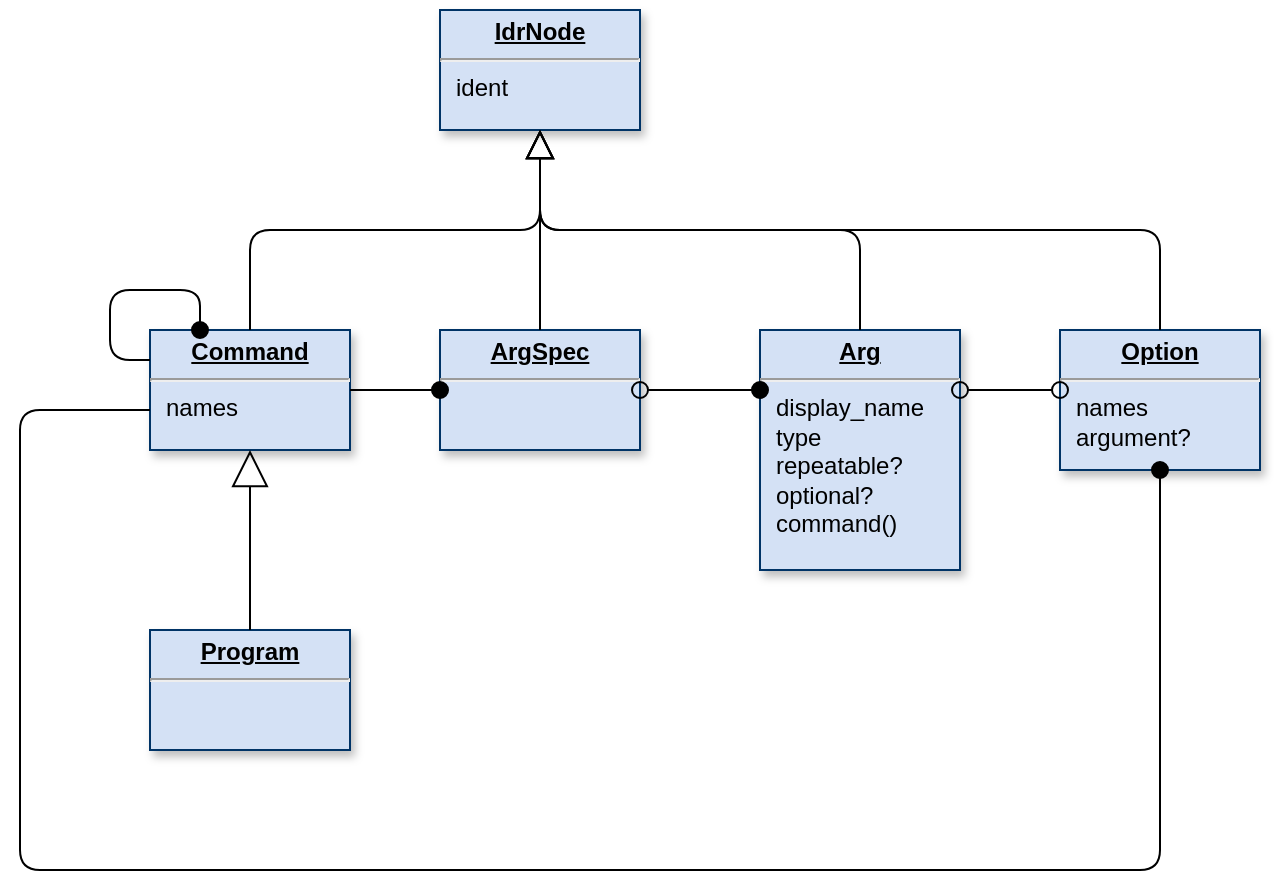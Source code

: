 <mxfile version="14.5.1" type="device" pages="3"><diagram id="Xu8JFhC-aQVKycKoveQn" name="Idr"><mxGraphModel dx="1422" dy="980" grid="1" gridSize="10" guides="1" tooltips="1" connect="1" arrows="1" fold="1" page="1" pageScale="1" pageWidth="1169" pageHeight="827" math="0" shadow="0"><root><mxCell id="0"/><mxCell id="1" parent="0"/><mxCell id="URzmfKaE9ZMfS_9zxeT1-1" value="&lt;p style=&quot;margin: 0px ; margin-top: 4px ; text-align: center ; text-decoration: underline&quot;&gt;&lt;b&gt;IdrNode&lt;/b&gt;&lt;/p&gt;&lt;hr&gt;&lt;p style=&quot;margin: 0px ; margin-left: 8px&quot;&gt;ident&lt;/p&gt;" style="verticalAlign=top;align=left;overflow=fill;fontSize=12;fontFamily=Helvetica;html=1;shadow=1;strokeColor=#003366;fillColor=#D4E1F5;" vertex="1" parent="1"><mxGeometry x="480" y="170" width="100" height="60" as="geometry"/></mxCell><mxCell id="URzmfKaE9ZMfS_9zxeT1-3" value="&lt;p style=&quot;margin: 0px ; margin-top: 4px ; text-align: center ; text-decoration: underline&quot;&gt;&lt;b&gt;Option&lt;/b&gt;&lt;/p&gt;&lt;hr&gt;&lt;p style=&quot;margin: 0px ; margin-left: 8px&quot;&gt;&lt;span&gt;names&lt;/span&gt;&lt;br&gt;&lt;/p&gt;&lt;p style=&quot;margin: 0px ; margin-left: 8px&quot;&gt;&lt;span&gt;argument?&lt;/span&gt;&lt;/p&gt;" style="verticalAlign=top;align=left;overflow=fill;fontSize=12;fontFamily=Helvetica;html=1;shadow=1;strokeColor=#003366;fillColor=#D4E1F5;" vertex="1" parent="1"><mxGeometry x="790" y="330" width="100" height="70" as="geometry"/></mxCell><mxCell id="URzmfKaE9ZMfS_9zxeT1-5" value="&lt;p style=&quot;margin: 0px ; margin-top: 4px ; text-align: center ; text-decoration: underline&quot;&gt;&lt;b&gt;Command&lt;/b&gt;&lt;/p&gt;&lt;hr&gt;&lt;p style=&quot;margin: 0px ; margin-left: 8px&quot;&gt;&lt;span&gt;names&lt;/span&gt;&lt;br&gt;&lt;/p&gt;" style="verticalAlign=top;align=left;overflow=fill;fontSize=12;fontFamily=Helvetica;html=1;shadow=1;strokeColor=#003366;fillColor=#D4E1F5;" vertex="1" parent="1"><mxGeometry x="335" y="330" width="100" height="60" as="geometry"/></mxCell><mxCell id="URzmfKaE9ZMfS_9zxeT1-6" value="&lt;p style=&quot;margin: 0px ; margin-top: 4px ; text-align: center ; text-decoration: underline&quot;&gt;&lt;b&gt;Program&lt;/b&gt;&lt;/p&gt;&lt;hr&gt;&lt;p style=&quot;margin: 0px ; margin-left: 8px&quot;&gt;&lt;br&gt;&lt;/p&gt;" style="verticalAlign=top;align=left;overflow=fill;fontSize=12;fontFamily=Helvetica;html=1;shadow=1;strokeColor=#003366;fillColor=#D4E1F5;" vertex="1" parent="1"><mxGeometry x="335" y="480" width="100" height="60" as="geometry"/></mxCell><mxCell id="URzmfKaE9ZMfS_9zxeT1-7" value="&lt;p style=&quot;margin: 0px ; margin-top: 4px ; text-align: center ; text-decoration: underline&quot;&gt;&lt;b&gt;Arg&lt;/b&gt;&lt;/p&gt;&lt;hr&gt;&lt;p style=&quot;margin: 0px 0px 0px 8px&quot;&gt;&lt;span&gt;display_name&lt;/span&gt;&lt;br&gt;&lt;/p&gt;&lt;p style=&quot;margin: 0px ; margin-left: 8px&quot;&gt;&lt;span&gt;type&lt;/span&gt;&lt;br&gt;&lt;/p&gt;&lt;p style=&quot;margin: 0px ; margin-left: 8px&quot;&gt;&lt;span&gt;repeatable?&lt;/span&gt;&lt;br&gt;&lt;/p&gt;&lt;p style=&quot;margin: 0px ; margin-left: 8px&quot;&gt;optional?&lt;/p&gt;&lt;p style=&quot;margin: 0px ; margin-left: 8px&quot;&gt;command()&lt;/p&gt;" style="verticalAlign=top;align=left;overflow=fill;fontSize=12;fontFamily=Helvetica;html=1;shadow=1;strokeColor=#003366;fillColor=#D4E1F5;" vertex="1" parent="1"><mxGeometry x="640" y="330" width="100" height="120" as="geometry"/></mxCell><mxCell id="URzmfKaE9ZMfS_9zxeT1-33" value="&lt;p style=&quot;margin: 0px ; margin-top: 4px ; text-align: center ; text-decoration: underline&quot;&gt;&lt;b&gt;ArgSpec&lt;/b&gt;&lt;/p&gt;&lt;hr&gt;&lt;p style=&quot;margin: 0px ; margin-left: 8px&quot;&gt;&lt;br&gt;&lt;/p&gt;" style="verticalAlign=top;align=left;overflow=fill;fontSize=12;fontFamily=Helvetica;html=1;shadow=1;strokeColor=#003366;fillColor=#D4E1F5;" vertex="1" parent="1"><mxGeometry x="480" y="330" width="100" height="60" as="geometry"/></mxCell><mxCell id="URzmfKaE9ZMfS_9zxeT1-35" value="" style="endArrow=oval;endSize=8;startArrow=oval;startSize=8;startFill=0;edgeStyle=orthogonalEdgeStyle;html=1;endFill=1;" edge="1" parent="1" source="URzmfKaE9ZMfS_9zxeT1-33" target="URzmfKaE9ZMfS_9zxeT1-7"><mxGeometry x="1479.5" y="865.0" as="geometry"><mxPoint x="609.5" y="655.0" as="sourcePoint"/><mxPoint x="615" y="470" as="targetPoint"/><Array as="points"><mxPoint x="600" y="360"/><mxPoint x="600" y="360"/></Array></mxGeometry></mxCell><mxCell id="URzmfKaE9ZMfS_9zxeT1-36" value="" style="resizable=0;align=left;verticalAlign=top;labelBackgroundColor=#ffffff;fontSize=10;strokeColor=#003366;shadow=1;fillColor=#D4E1F5;fontColor=#003366;html=1;" connectable="0" vertex="1" parent="URzmfKaE9ZMfS_9zxeT1-35"><mxGeometry x="-1" relative="1" as="geometry"><mxPoint x="10" as="offset"/></mxGeometry></mxCell><mxCell id="URzmfKaE9ZMfS_9zxeT1-37" value="" style="resizable=0;align=right;verticalAlign=top;labelBackgroundColor=#ffffff;fontSize=10;strokeColor=#003366;shadow=1;fillColor=#D4E1F5;fontColor=#003366;html=1;" connectable="0" vertex="1" parent="URzmfKaE9ZMfS_9zxeT1-35"><mxGeometry x="1" relative="1" as="geometry"><mxPoint x="20" y="-25.0" as="offset"/></mxGeometry></mxCell><mxCell id="3NfiTbkrmqQ-v9UtMhIJ-7" value="" style="endArrow=oval;endSize=8;startArrow=none;startSize=8;startFill=0;edgeStyle=orthogonalEdgeStyle;html=1;endFill=1;" edge="1" parent="1" source="URzmfKaE9ZMfS_9zxeT1-5" target="URzmfKaE9ZMfS_9zxeT1-33"><mxGeometry x="1275" y="745.0" as="geometry"><mxPoint x="405" y="535.0" as="sourcePoint"/><mxPoint x="525" y="535.0" as="targetPoint"/><Array as="points"><mxPoint x="460" y="360"/><mxPoint x="460" y="360"/></Array></mxGeometry></mxCell><mxCell id="3NfiTbkrmqQ-v9UtMhIJ-8" value="" style="resizable=0;align=left;verticalAlign=top;labelBackgroundColor=#ffffff;fontSize=10;strokeColor=#003366;shadow=1;fillColor=#D4E1F5;fontColor=#003366;html=1;" connectable="0" vertex="1" parent="3NfiTbkrmqQ-v9UtMhIJ-7"><mxGeometry x="-1" relative="1" as="geometry"><mxPoint x="10" as="offset"/></mxGeometry></mxCell><mxCell id="3NfiTbkrmqQ-v9UtMhIJ-9" value="" style="resizable=0;align=right;verticalAlign=top;labelBackgroundColor=#ffffff;fontSize=10;strokeColor=#003366;shadow=1;fillColor=#D4E1F5;fontColor=#003366;html=1;" connectable="0" vertex="1" parent="3NfiTbkrmqQ-v9UtMhIJ-7"><mxGeometry x="1" relative="1" as="geometry"><mxPoint x="20" y="-25.0" as="offset"/></mxGeometry></mxCell><mxCell id="3NfiTbkrmqQ-v9UtMhIJ-10" value="" style="endArrow=block;endSize=16;endFill=0;html=1;edgeStyle=orthogonalEdgeStyle;" edge="1" parent="1" source="URzmfKaE9ZMfS_9zxeT1-6" target="URzmfKaE9ZMfS_9zxeT1-5"><mxGeometry width="160" relative="1" as="geometry"><mxPoint x="515" y="690" as="sourcePoint"/><mxPoint x="675" y="690" as="targetPoint"/><Array as="points"/></mxGeometry></mxCell><mxCell id="NpTnuTaPTIoA5vbx33ic-1" value="" style="endArrow=oval;endSize=8;startArrow=none;startSize=8;startFill=0;edgeStyle=orthogonalEdgeStyle;html=1;endFill=1;exitX=0;exitY=0.25;exitDx=0;exitDy=0;entryX=0.25;entryY=0;entryDx=0;entryDy=0;" edge="1" parent="1" source="URzmfKaE9ZMfS_9zxeT1-5" target="URzmfKaE9ZMfS_9zxeT1-5"><mxGeometry x="1095" y="405.0" as="geometry"><mxPoint x="225" y="195.0" as="sourcePoint"/><mxPoint x="385" y="270" as="targetPoint"/><Array as="points"><mxPoint x="315" y="345"/><mxPoint x="315" y="310"/><mxPoint x="360" y="310"/></Array></mxGeometry></mxCell><mxCell id="NpTnuTaPTIoA5vbx33ic-2" value="" style="resizable=0;align=left;verticalAlign=top;labelBackgroundColor=#ffffff;fontSize=10;strokeColor=#003366;shadow=1;fillColor=#D4E1F5;fontColor=#003366;html=1;" connectable="0" vertex="1" parent="NpTnuTaPTIoA5vbx33ic-1"><mxGeometry x="-1" relative="1" as="geometry"><mxPoint x="10" as="offset"/></mxGeometry></mxCell><mxCell id="NpTnuTaPTIoA5vbx33ic-3" value="" style="resizable=0;align=right;verticalAlign=top;labelBackgroundColor=#ffffff;fontSize=10;strokeColor=#003366;shadow=1;fillColor=#D4E1F5;fontColor=#003366;html=1;" connectable="0" vertex="1" parent="NpTnuTaPTIoA5vbx33ic-1"><mxGeometry x="1" relative="1" as="geometry"><mxPoint x="20" y="-25.0" as="offset"/></mxGeometry></mxCell><mxCell id="bR4S_qbI8Ir-CFGMzbOR-1" value="" style="endArrow=oval;endSize=8;startArrow=none;startSize=8;startFill=0;edgeStyle=orthogonalEdgeStyle;html=1;endFill=1;" edge="1" parent="1" source="URzmfKaE9ZMfS_9zxeT1-5" target="URzmfKaE9ZMfS_9zxeT1-3"><mxGeometry x="1450" y="815.0" as="geometry"><mxPoint x="580" y="605.0" as="sourcePoint"/><mxPoint x="700" y="605.0" as="targetPoint"/><Array as="points"><mxPoint x="270" y="370"/><mxPoint x="270" y="600"/><mxPoint x="840" y="600"/></Array></mxGeometry></mxCell><mxCell id="bR4S_qbI8Ir-CFGMzbOR-2" value="" style="resizable=0;align=left;verticalAlign=top;labelBackgroundColor=#ffffff;fontSize=10;strokeColor=#003366;shadow=1;fillColor=#D4E1F5;fontColor=#003366;html=1;" connectable="0" vertex="1" parent="bR4S_qbI8Ir-CFGMzbOR-1"><mxGeometry x="-1" relative="1" as="geometry"><mxPoint x="10" as="offset"/></mxGeometry></mxCell><mxCell id="bR4S_qbI8Ir-CFGMzbOR-3" value="" style="resizable=0;align=right;verticalAlign=top;labelBackgroundColor=#ffffff;fontSize=10;strokeColor=#003366;shadow=1;fillColor=#D4E1F5;fontColor=#003366;html=1;" connectable="0" vertex="1" parent="bR4S_qbI8Ir-CFGMzbOR-1"><mxGeometry x="1" relative="1" as="geometry"><mxPoint x="20" y="-25.0" as="offset"/></mxGeometry></mxCell><mxCell id="l0nS7Mc5VWhQDT4sPyPt-3" value="" style="endArrow=block;endFill=0;endSize=12;html=1;edgeStyle=orthogonalEdgeStyle;labelBackgroundColor=#FFFFFF;" edge="1" parent="1" source="URzmfKaE9ZMfS_9zxeT1-3" target="URzmfKaE9ZMfS_9zxeT1-1"><mxGeometry width="160" relative="1" as="geometry"><mxPoint x="500" y="660" as="sourcePoint"/><mxPoint x="660" y="660" as="targetPoint"/><Array as="points"><mxPoint x="840" y="280"/><mxPoint x="530" y="280"/></Array></mxGeometry></mxCell><mxCell id="cyDbGgew7ubeGC7Z1cTT-1" value="" style="endArrow=block;endFill=0;endSize=12;html=1;edgeStyle=orthogonalEdgeStyle;labelBackgroundColor=#FFFFFF;" edge="1" parent="1" source="URzmfKaE9ZMfS_9zxeT1-5" target="URzmfKaE9ZMfS_9zxeT1-1"><mxGeometry width="160" relative="1" as="geometry"><mxPoint x="660" y="220" as="sourcePoint"/><mxPoint x="820" y="220" as="targetPoint"/><Array as="points"><mxPoint x="385" y="280"/><mxPoint x="530" y="280"/></Array></mxGeometry></mxCell><mxCell id="cyDbGgew7ubeGC7Z1cTT-2" value="" style="endArrow=block;endFill=0;endSize=12;html=1;edgeStyle=orthogonalEdgeStyle;labelBackgroundColor=#FFFFFF;" edge="1" parent="1" source="URzmfKaE9ZMfS_9zxeT1-33" target="URzmfKaE9ZMfS_9zxeT1-1"><mxGeometry width="160" relative="1" as="geometry"><mxPoint x="740" y="220" as="sourcePoint"/><mxPoint x="900" y="220" as="targetPoint"/></mxGeometry></mxCell><mxCell id="cyDbGgew7ubeGC7Z1cTT-3" value="" style="endArrow=block;endFill=0;endSize=12;html=1;edgeStyle=orthogonalEdgeStyle;labelBackgroundColor=#FFFFFF;" edge="1" parent="1" source="URzmfKaE9ZMfS_9zxeT1-7" target="URzmfKaE9ZMfS_9zxeT1-1"><mxGeometry width="160" relative="1" as="geometry"><mxPoint x="790" y="240" as="sourcePoint"/><mxPoint x="950" y="240" as="targetPoint"/><Array as="points"><mxPoint x="690" y="280"/><mxPoint x="530" y="280"/></Array></mxGeometry></mxCell><mxCell id="cyDbGgew7ubeGC7Z1cTT-5" value="" style="endArrow=oval;endSize=8;startArrow=oval;startSize=8;startFill=0;edgeStyle=orthogonalEdgeStyle;html=1;endFill=0;labelBackgroundColor=#FFFFFF;" edge="1" parent="1" source="URzmfKaE9ZMfS_9zxeT1-7" target="URzmfKaE9ZMfS_9zxeT1-3"><mxGeometry x="1680" y="435.0" as="geometry"><mxPoint x="810" y="225.0" as="sourcePoint"/><mxPoint x="820" y="440" as="targetPoint"/><Array as="points"><mxPoint x="770" y="360"/><mxPoint x="770" y="360"/></Array></mxGeometry></mxCell><mxCell id="cyDbGgew7ubeGC7Z1cTT-6" value="" style="resizable=0;align=left;verticalAlign=top;labelBackgroundColor=#ffffff;fontSize=10;strokeColor=#003366;shadow=1;fillColor=#D4E1F5;fontColor=#003366;html=1;" connectable="0" vertex="1" parent="cyDbGgew7ubeGC7Z1cTT-5"><mxGeometry x="-1" relative="1" as="geometry"><mxPoint x="10" as="offset"/></mxGeometry></mxCell><mxCell id="cyDbGgew7ubeGC7Z1cTT-7" value="" style="resizable=0;align=right;verticalAlign=top;labelBackgroundColor=#ffffff;fontSize=10;strokeColor=#003366;shadow=1;fillColor=#D4E1F5;fontColor=#003366;html=1;" connectable="0" vertex="1" parent="cyDbGgew7ubeGC7Z1cTT-5"><mxGeometry x="1" relative="1" as="geometry"><mxPoint x="20" y="-25.0" as="offset"/></mxGeometry></mxCell></root></mxGraphModel></diagram><diagram id="ut5E-WkcAjy3qHkYsRBL" name="Doc"><mxGraphModel dx="1422" dy="980" grid="1" gridSize="10" guides="1" tooltips="1" connect="1" arrows="1" fold="1" page="1" pageScale="1" pageWidth="1169" pageHeight="827" math="0" shadow="0"><root><mxCell id="mFZBA6H6zv3hZGcJqM8g-0"/><mxCell id="mFZBA6H6zv3hZGcJqM8g-1" parent="mFZBA6H6zv3hZGcJqM8g-0"/><mxCell id="wltBb2b5lBePpdLoiTX0-1" value="&lt;p style=&quot;margin: 0px ; margin-top: 4px ; text-align: center ; text-decoration: underline&quot;&gt;&lt;b&gt;Name&lt;/b&gt;&lt;/p&gt;&lt;hr&gt;&lt;p style=&quot;margin: 0px ; margin-left: 8px&quot;&gt;&lt;br&gt;&lt;/p&gt;" style="verticalAlign=top;align=left;overflow=fill;fontSize=12;fontFamily=Helvetica;html=1;shadow=1;strokeColor=#003366;fillColor=#D4E1F5;" vertex="1" parent="mFZBA6H6zv3hZGcJqM8g-1"><mxGeometry x="640" y="580" width="100" height="60" as="geometry"/></mxCell><mxCell id="wltBb2b5lBePpdLoiTX0-0" value="&lt;p style=&quot;margin: 0px ; margin-top: 4px ; text-align: center ; text-decoration: underline&quot;&gt;&lt;b&gt;Name&lt;/b&gt;&lt;/p&gt;&lt;hr&gt;&lt;p style=&quot;margin: 0px ; margin-left: 8px&quot;&gt;&lt;br&gt;&lt;/p&gt;" style="verticalAlign=top;align=left;overflow=fill;fontSize=12;fontFamily=Helvetica;html=1;shadow=1;strokeColor=#003366;fillColor=#D4E1F5;" vertex="1" parent="mFZBA6H6zv3hZGcJqM8g-1"><mxGeometry x="630" y="570" width="100" height="60" as="geometry"/></mxCell><mxCell id="8V6Vu7lm-RAe-I-vDQwV-19" value="&lt;p style=&quot;margin: 0px ; margin-top: 4px ; text-align: center ; text-decoration: underline&quot;&gt;&lt;b&gt;Element&lt;/b&gt;&lt;/p&gt;&lt;hr&gt;&lt;p style=&quot;margin: 0px ; margin-left: 8px&quot;&gt;&lt;br&gt;&lt;/p&gt;" style="verticalAlign=top;align=left;overflow=fill;fontSize=12;fontFamily=Helvetica;html=1;shadow=1;strokeColor=#003366;fillColor=#D4E1F5;" vertex="1" parent="mFZBA6H6zv3hZGcJqM8g-1"><mxGeometry x="550" y="230" width="100" height="60" as="geometry"/></mxCell><mxCell id="4WURei3xeggHzkkTBdOP-7" value="&lt;p style=&quot;margin: 0px ; margin-top: 4px ; text-align: center ; text-decoration: underline&quot;&gt;&lt;b&gt;DocNode&lt;/b&gt;&lt;/p&gt;&lt;hr&gt;&lt;p style=&quot;margin: 0px ; margin-left: 8px&quot;&gt;&lt;br&gt;&lt;/p&gt;" style="verticalAlign=top;align=left;overflow=fill;fontSize=12;fontFamily=Helvetica;html=1;shadow=1;strokeColor=#003366;fillColor=#D4E1F5;" vertex="1" parent="mFZBA6H6zv3hZGcJqM8g-1"><mxGeometry x="340" y="70" width="100" height="60" as="geometry"/></mxCell><mxCell id="4WURei3xeggHzkkTBdOP-8" value="&lt;p style=&quot;margin: 0px ; margin-top: 4px ; text-align: center ; text-decoration: underline&quot;&gt;&lt;b&gt;Idr::ArgSpec&lt;/b&gt;&lt;/p&gt;&lt;hr&gt;&lt;p style=&quot;margin: 0px ; margin-left: 8px&quot;&gt;&lt;br&gt;&lt;/p&gt;" style="verticalAlign=top;align=left;overflow=fill;fontSize=12;fontFamily=Helvetica;html=1;shadow=1;strokeColor=#003366;fillColor=#D4E1F5;" vertex="1" parent="mFZBA6H6zv3hZGcJqM8g-1"><mxGeometry x="340" y="715" width="100" height="60" as="geometry"/></mxCell><mxCell id="4WURei3xeggHzkkTBdOP-9" value="&lt;p style=&quot;margin: 0px ; margin-top: 4px ; text-align: center ; text-decoration: underline&quot;&gt;&lt;b&gt;Command&lt;/b&gt;&lt;/p&gt;&lt;p style=&quot;margin: 0px ; margin-top: 4px ; text-align: center ; text-decoration: underline&quot;&gt;&lt;b&gt;Usage&lt;/b&gt;&lt;/p&gt;&lt;hr&gt;&lt;p style=&quot;margin: 0px ; margin-left: 8px&quot;&gt;options[]&lt;/p&gt;" style="verticalAlign=top;align=left;overflow=fill;fontSize=12;fontFamily=Helvetica;html=1;shadow=1;strokeColor=#003366;fillColor=#D4E1F5;" vertex="1" parent="mFZBA6H6zv3hZGcJqM8g-1"><mxGeometry x="480" y="710" width="100" height="70" as="geometry"/></mxCell><mxCell id="4WURei3xeggHzkkTBdOP-10" value="&lt;p style=&quot;margin: 0px ; margin-top: 4px ; text-align: center ; text-decoration: underline&quot;&gt;&lt;b&gt;Brief&lt;/b&gt;&lt;/p&gt;&lt;hr&gt;&lt;p style=&quot;margin: 0px ; margin-left: 8px&quot;&gt;&lt;br&gt;&lt;/p&gt;" style="verticalAlign=top;align=left;overflow=fill;fontSize=12;fontFamily=Helvetica;html=1;shadow=1;strokeColor=#003366;fillColor=#D4E1F5;" vertex="1" parent="mFZBA6H6zv3hZGcJqM8g-1"><mxGeometry x="80" y="230" width="100" height="60" as="geometry"/></mxCell><mxCell id="4WURei3xeggHzkkTBdOP-11" value="&lt;p style=&quot;margin: 0px ; margin-top: 4px ; text-align: center ; text-decoration: underline&quot;&gt;&lt;b&gt;Paragraph&lt;/b&gt;&lt;/p&gt;&lt;hr&gt;&lt;p style=&quot;margin: 0px ; margin-left: 8px&quot;&gt;&lt;br&gt;&lt;/p&gt;" style="verticalAlign=top;align=left;overflow=fill;fontSize=12;fontFamily=Helvetica;html=1;shadow=1;strokeColor=#003366;fillColor=#D4E1F5;" vertex="1" parent="mFZBA6H6zv3hZGcJqM8g-1"><mxGeometry x="760" y="390" width="100" height="60" as="geometry"/></mxCell><mxCell id="4WURei3xeggHzkkTBdOP-12" value="&lt;p style=&quot;margin: 0px ; margin-top: 4px ; text-align: center ; text-decoration: underline&quot;&gt;&lt;b&gt;Code&lt;/b&gt;&lt;/p&gt;&lt;hr&gt;&lt;p style=&quot;margin: 0px ; margin-left: 8px&quot;&gt;&lt;br&gt;&lt;/p&gt;" style="verticalAlign=top;align=left;overflow=fill;fontSize=12;fontFamily=Helvetica;html=1;shadow=1;strokeColor=#003366;fillColor=#D4E1F5;" vertex="1" parent="mFZBA6H6zv3hZGcJqM8g-1"><mxGeometry x="620" y="390" width="100" height="60" as="geometry"/></mxCell><mxCell id="4WURei3xeggHzkkTBdOP-36" value="&lt;p style=&quot;margin: 0px ; margin-top: 4px ; text-align: center ; text-decoration: underline&quot;&gt;&lt;b&gt;Description&lt;/b&gt;&lt;/p&gt;&lt;hr&gt;&lt;p style=&quot;margin: 0px ; margin-left: 8px&quot;&gt;&lt;br&gt;&lt;/p&gt;" style="verticalAlign=top;align=left;overflow=fill;fontSize=12;fontFamily=Helvetica;html=1;shadow=1;strokeColor=#003366;fillColor=#D4E1F5;" vertex="1" parent="mFZBA6H6zv3hZGcJqM8g-1"><mxGeometry x="340" y="230" width="100" height="60" as="geometry"/></mxCell><mxCell id="3lgp1lZiMvBeWiUgvIdn-0" value="&lt;p style=&quot;margin: 0px ; margin-top: 4px ; text-align: center ; text-decoration: underline&quot;&gt;&lt;b&gt;Definition&lt;/b&gt;&lt;/p&gt;&lt;hr&gt;&lt;p style=&quot;margin: 0px ; margin-left: 8px&quot;&gt;header&lt;/p&gt;" style="verticalAlign=top;align=left;overflow=fill;fontSize=12;fontFamily=Helvetica;html=1;shadow=1;strokeColor=#003366;fillColor=#D4E1F5;" vertex="1" parent="mFZBA6H6zv3hZGcJqM8g-1"><mxGeometry x="480" y="390" width="100" height="60" as="geometry"/></mxCell><mxCell id="3lgp1lZiMvBeWiUgvIdn-5" value="" style="endArrow=oval;endSize=8;startArrow=none;startSize=8;startFill=0;edgeStyle=orthogonalEdgeStyle;html=1;endFill=0;" edge="1" parent="mFZBA6H6zv3hZGcJqM8g-1" source="4WURei3xeggHzkkTBdOP-9" target="4WURei3xeggHzkkTBdOP-8"><mxGeometry x="1400" y="1185.0" as="geometry"><mxPoint x="530" y="975.0" as="sourcePoint"/><mxPoint x="650" y="975.0" as="targetPoint"/><Array as="points"/></mxGeometry></mxCell><mxCell id="3lgp1lZiMvBeWiUgvIdn-6" value="" style="resizable=0;align=left;verticalAlign=top;labelBackgroundColor=#ffffff;fontSize=10;strokeColor=#003366;shadow=1;fillColor=#D4E1F5;fontColor=#003366;html=1;" connectable="0" vertex="1" parent="3lgp1lZiMvBeWiUgvIdn-5"><mxGeometry x="-1" relative="1" as="geometry"><mxPoint x="10" as="offset"/></mxGeometry></mxCell><mxCell id="3lgp1lZiMvBeWiUgvIdn-7" value="" style="resizable=0;align=right;verticalAlign=top;labelBackgroundColor=#ffffff;fontSize=10;strokeColor=#003366;shadow=1;fillColor=#D4E1F5;fontColor=#003366;html=1;" connectable="0" vertex="1" parent="3lgp1lZiMvBeWiUgvIdn-5"><mxGeometry x="1" relative="1" as="geometry"><mxPoint x="20" y="-25.0" as="offset"/></mxGeometry></mxCell><mxCell id="3lgp1lZiMvBeWiUgvIdn-24" value="" style="endArrow=oval;endSize=8;startArrow=none;startSize=8;startFill=0;edgeStyle=orthogonalEdgeStyle;html=1;endFill=1;" edge="1" parent="mFZBA6H6zv3hZGcJqM8g-1" source="4WURei3xeggHzkkTBdOP-36" target="8V6Vu7lm-RAe-I-vDQwV-19"><mxGeometry x="1605" y="495.0" as="geometry"><mxPoint x="735" y="285.0" as="sourcePoint"/><mxPoint x="855" y="285.0" as="targetPoint"/><Array as="points"><mxPoint x="400" y="270"/><mxPoint x="400" y="270"/></Array></mxGeometry></mxCell><mxCell id="3lgp1lZiMvBeWiUgvIdn-25" value="" style="resizable=0;align=left;verticalAlign=top;labelBackgroundColor=#ffffff;fontSize=10;strokeColor=#003366;shadow=1;fillColor=#D4E1F5;fontColor=#003366;html=1;" connectable="0" vertex="1" parent="3lgp1lZiMvBeWiUgvIdn-24"><mxGeometry x="-1" relative="1" as="geometry"><mxPoint x="10" as="offset"/></mxGeometry></mxCell><mxCell id="3lgp1lZiMvBeWiUgvIdn-26" value="" style="resizable=0;align=right;verticalAlign=top;labelBackgroundColor=#ffffff;fontSize=10;strokeColor=#003366;shadow=1;fillColor=#D4E1F5;fontColor=#003366;html=1;" connectable="0" vertex="1" parent="3lgp1lZiMvBeWiUgvIdn-24"><mxGeometry x="1" relative="1" as="geometry"><mxPoint x="20" y="-25.0" as="offset"/></mxGeometry></mxCell><mxCell id="XE-etK3oh9-XsGqVQOH8-0" value="&lt;p style=&quot;margin: 0px ; margin-top: 4px ; text-align: center ; text-decoration: underline&quot;&gt;&lt;b&gt;Enumeration&lt;/b&gt;&lt;/p&gt;&lt;hr&gt;&lt;p style=&quot;margin: 0px ; margin-left: 8px&quot;&gt;&lt;br&gt;&lt;/p&gt;" style="verticalAlign=top;align=left;overflow=fill;fontSize=12;fontFamily=Helvetica;html=1;shadow=1;strokeColor=#003366;fillColor=#D4E1F5;" vertex="1" parent="mFZBA6H6zv3hZGcJqM8g-1"><mxGeometry x="340" y="390" width="100" height="60" as="geometry"/></mxCell><mxCell id="gZJubeG8Ms1ilh7VUi7c-4" value="&lt;p style=&quot;margin: 0px ; margin-top: 4px ; text-align: center ; text-decoration: underline&quot;&gt;&lt;b&gt;Section&lt;/b&gt;&lt;/p&gt;&lt;hr&gt;&lt;p style=&quot;margin: 0px ; margin-left: 8px&quot;&gt;level&lt;/p&gt;" style="verticalAlign=top;align=left;overflow=fill;fontSize=12;fontFamily=Helvetica;html=1;shadow=1;strokeColor=#003366;fillColor=#D4E1F5;" vertex="1" parent="mFZBA6H6zv3hZGcJqM8g-1"><mxGeometry x="620" y="555" width="100" height="60" as="geometry"/></mxCell><mxCell id="gZJubeG8Ms1ilh7VUi7c-5" value="&lt;p style=&quot;margin: 0px ; margin-top: 4px ; text-align: center ; text-decoration: underline&quot;&gt;&lt;b&gt;Option&lt;/b&gt;&lt;/p&gt;&lt;p style=&quot;margin: 0px ; margin-top: 4px ; text-align: center ; text-decoration: underline&quot;&gt;&lt;b&gt;Group&lt;/b&gt;&lt;/p&gt;&lt;hr&gt;&lt;p style=&quot;margin: 0px ; margin-left: 8px&quot;&gt;options[]&lt;/p&gt;" style="verticalAlign=top;align=left;overflow=fill;fontSize=12;fontFamily=Helvetica;html=1;shadow=1;strokeColor=#003366;fillColor=#D4E1F5;" vertex="1" parent="mFZBA6H6zv3hZGcJqM8g-1"><mxGeometry x="340" y="550" width="100" height="70" as="geometry"/></mxCell><mxCell id="gZJubeG8Ms1ilh7VUi7c-6" value="&lt;p style=&quot;margin: 0px ; margin-top: 4px ; text-align: center ; text-decoration: underline&quot;&gt;&lt;b&gt;Command&lt;/b&gt;&lt;/p&gt;&lt;p style=&quot;margin: 0px ; margin-top: 4px ; text-align: center ; text-decoration: underline&quot;&gt;&lt;b&gt;Group&lt;/b&gt;&lt;/p&gt;&lt;hr&gt;&lt;p style=&quot;margin: 0px ; margin-left: 8px&quot;&gt;commands[]&lt;/p&gt;" style="verticalAlign=top;align=left;overflow=fill;fontSize=12;fontFamily=Helvetica;html=1;shadow=1;strokeColor=#003366;fillColor=#D4E1F5;" vertex="1" parent="mFZBA6H6zv3hZGcJqM8g-1"><mxGeometry x="480" y="550" width="100" height="70" as="geometry"/></mxCell><mxCell id="8V6Vu7lm-RAe-I-vDQwV-0" value="" style="endArrow=block;endFill=0;endSize=12;html=1;edgeStyle=orthogonalEdgeStyle;" edge="1" parent="mFZBA6H6zv3hZGcJqM8g-1" source="gZJubeG8Ms1ilh7VUi7c-4" target="3lgp1lZiMvBeWiUgvIdn-0"><mxGeometry width="160" relative="1" as="geometry"><mxPoint x="490" y="510" as="sourcePoint"/><mxPoint x="650" y="510" as="targetPoint"/><Array as="points"><mxPoint x="670" y="520"/><mxPoint x="530" y="520"/></Array></mxGeometry></mxCell><mxCell id="8V6Vu7lm-RAe-I-vDQwV-1" value="" style="endArrow=block;endFill=0;endSize=12;html=1;edgeStyle=orthogonalEdgeStyle;" edge="1" parent="mFZBA6H6zv3hZGcJqM8g-1" source="gZJubeG8Ms1ilh7VUi7c-6" target="3lgp1lZiMvBeWiUgvIdn-0"><mxGeometry width="160" relative="1" as="geometry"><mxPoint x="810" y="590" as="sourcePoint"/><mxPoint x="970" y="590" as="targetPoint"/></mxGeometry></mxCell><mxCell id="8V6Vu7lm-RAe-I-vDQwV-2" value="" style="endArrow=block;endFill=0;endSize=12;html=1;edgeStyle=orthogonalEdgeStyle;exitX=0.5;exitY=0;exitDx=0;exitDy=0;" edge="1" parent="mFZBA6H6zv3hZGcJqM8g-1" source="gZJubeG8Ms1ilh7VUi7c-5" target="3lgp1lZiMvBeWiUgvIdn-0"><mxGeometry width="160" relative="1" as="geometry"><mxPoint x="750" y="520" as="sourcePoint"/><mxPoint x="910" y="520" as="targetPoint"/><Array as="points"><mxPoint x="390" y="520"/><mxPoint x="530" y="520"/></Array></mxGeometry></mxCell><mxCell id="8V6Vu7lm-RAe-I-vDQwV-20" value="" style="endArrow=oval;endSize=8;startArrow=none;startSize=8;startFill=0;edgeStyle=orthogonalEdgeStyle;html=1;endFill=1;" edge="1" parent="mFZBA6H6zv3hZGcJqM8g-1" source="XE-etK3oh9-XsGqVQOH8-0" target="4WURei3xeggHzkkTBdOP-36"><mxGeometry x="1070" y="515.0" as="geometry"><mxPoint x="200" y="305.0" as="sourcePoint"/><mxPoint x="320" y="305.0" as="targetPoint"/><Array as="points"><mxPoint x="370" y="340"/><mxPoint x="370" y="340"/></Array></mxGeometry></mxCell><mxCell id="8V6Vu7lm-RAe-I-vDQwV-21" value="" style="resizable=0;align=left;verticalAlign=top;labelBackgroundColor=#ffffff;fontSize=10;strokeColor=#003366;shadow=1;fillColor=#D4E1F5;fontColor=#003366;html=1;" connectable="0" vertex="1" parent="8V6Vu7lm-RAe-I-vDQwV-20"><mxGeometry x="-1" relative="1" as="geometry"><mxPoint x="10" as="offset"/></mxGeometry></mxCell><mxCell id="8V6Vu7lm-RAe-I-vDQwV-22" value="" style="resizable=0;align=right;verticalAlign=top;labelBackgroundColor=#ffffff;fontSize=10;strokeColor=#003366;shadow=1;fillColor=#D4E1F5;fontColor=#003366;html=1;" connectable="0" vertex="1" parent="8V6Vu7lm-RAe-I-vDQwV-20"><mxGeometry x="1" relative="1" as="geometry"><mxPoint x="20" y="-25.0" as="offset"/></mxGeometry></mxCell><mxCell id="8V6Vu7lm-RAe-I-vDQwV-23" value="" style="endArrow=oval;endSize=8;startArrow=none;startSize=8;startFill=0;edgeStyle=orthogonalEdgeStyle;html=1;endFill=0;entryX=0.25;entryY=1;entryDx=0;entryDy=0;" edge="1" parent="mFZBA6H6zv3hZGcJqM8g-1" source="4WURei3xeggHzkkTBdOP-36" target="3lgp1lZiMvBeWiUgvIdn-0"><mxGeometry x="1010" y="535.0" as="geometry"><mxPoint x="140" y="325.0" as="sourcePoint"/><mxPoint x="260" y="325.0" as="targetPoint"/><Array as="points"><mxPoint x="250" y="260"/><mxPoint x="250" y="500"/><mxPoint x="505" y="500"/></Array></mxGeometry></mxCell><mxCell id="8V6Vu7lm-RAe-I-vDQwV-24" value="" style="resizable=0;align=left;verticalAlign=top;labelBackgroundColor=#ffffff;fontSize=10;strokeColor=#003366;shadow=1;fillColor=#D4E1F5;fontColor=#003366;html=1;" connectable="0" vertex="1" parent="8V6Vu7lm-RAe-I-vDQwV-23"><mxGeometry x="-1" relative="1" as="geometry"><mxPoint x="10" as="offset"/></mxGeometry></mxCell><mxCell id="8V6Vu7lm-RAe-I-vDQwV-25" value="" style="resizable=0;align=right;verticalAlign=top;labelBackgroundColor=#ffffff;fontSize=10;strokeColor=#003366;shadow=1;fillColor=#D4E1F5;fontColor=#003366;html=1;" connectable="0" vertex="1" parent="8V6Vu7lm-RAe-I-vDQwV-23"><mxGeometry x="1" relative="1" as="geometry"><mxPoint x="20" y="-25.0" as="offset"/></mxGeometry></mxCell><mxCell id="m9S-FuuxpGRWTSQvuHJ_-0" value="" style="endArrow=oval;endSize=8;startArrow=none;startSize=8;startFill=0;edgeStyle=orthogonalEdgeStyle;html=1;endFill=1;" edge="1" parent="mFZBA6H6zv3hZGcJqM8g-1" source="gZJubeG8Ms1ilh7VUi7c-6" target="4WURei3xeggHzkkTBdOP-9"><mxGeometry x="1540" y="955.0" as="geometry"><mxPoint x="670" y="745.0" as="sourcePoint"/><mxPoint x="790" y="745.0" as="targetPoint"/><Array as="points"><mxPoint x="510" y="660"/><mxPoint x="510" y="660"/></Array></mxGeometry></mxCell><mxCell id="m9S-FuuxpGRWTSQvuHJ_-1" value="" style="resizable=0;align=left;verticalAlign=top;labelBackgroundColor=#ffffff;fontSize=10;strokeColor=#003366;shadow=1;fillColor=#D4E1F5;fontColor=#003366;html=1;" connectable="0" vertex="1" parent="m9S-FuuxpGRWTSQvuHJ_-0"><mxGeometry x="-1" relative="1" as="geometry"><mxPoint x="10" as="offset"/></mxGeometry></mxCell><mxCell id="m9S-FuuxpGRWTSQvuHJ_-2" value="" style="resizable=0;align=right;verticalAlign=top;labelBackgroundColor=#ffffff;fontSize=10;strokeColor=#003366;shadow=1;fillColor=#D4E1F5;fontColor=#003366;html=1;" connectable="0" vertex="1" parent="m9S-FuuxpGRWTSQvuHJ_-0"><mxGeometry x="1" relative="1" as="geometry"><mxPoint x="20" y="-25.0" as="offset"/></mxGeometry></mxCell><mxCell id="m9S-FuuxpGRWTSQvuHJ_-3" value="&lt;p style=&quot;margin: 0px ; margin-top: 4px ; text-align: center ; text-decoration: underline&quot;&gt;&lt;b&gt;ArgDescr&lt;/b&gt;&lt;/p&gt;&lt;hr&gt;&lt;p style=&quot;margin: 0px ; margin-left: 8px&quot;&gt;&lt;br&gt;&lt;/p&gt;" style="verticalAlign=top;align=left;overflow=fill;fontSize=12;fontFamily=Helvetica;html=1;shadow=1;strokeColor=#003366;fillColor=#D4E1F5;" vertex="1" parent="mFZBA6H6zv3hZGcJqM8g-1"><mxGeometry x="620" y="715" width="100" height="60" as="geometry"/></mxCell><mxCell id="m9S-FuuxpGRWTSQvuHJ_-4" value="" style="endArrow=oval;endSize=8;startArrow=none;startSize=8;startFill=0;backgroundColor=#FFFFFF;edgeStyle=orthogonalEdgeStyle;html=1;endFill=0;labelBackgroundColor=#FFFFFF;textOpacity=0;" edge="1" parent="mFZBA6H6zv3hZGcJqM8g-1" source="4WURei3xeggHzkkTBdOP-9" target="m9S-FuuxpGRWTSQvuHJ_-3"><mxGeometry x="1670" y="875.0" as="geometry"><mxPoint x="800" y="665.0" as="sourcePoint"/><mxPoint x="920" y="665.0" as="targetPoint"/></mxGeometry></mxCell><mxCell id="m9S-FuuxpGRWTSQvuHJ_-5" value="" style="resizable=0;align=left;verticalAlign=top;labelBackgroundColor=#ffffff;fontSize=10;strokeColor=#003366;shadow=1;fillColor=#D4E1F5;fontColor=#003366;html=1;" connectable="0" vertex="1" parent="m9S-FuuxpGRWTSQvuHJ_-4"><mxGeometry x="-1" relative="1" as="geometry"><mxPoint x="10" as="offset"/></mxGeometry></mxCell><mxCell id="m9S-FuuxpGRWTSQvuHJ_-6" value="" style="resizable=0;align=right;verticalAlign=top;labelBackgroundColor=#ffffff;fontSize=10;strokeColor=#003366;shadow=1;fillColor=#D4E1F5;fontColor=#003366;html=1;" connectable="0" vertex="1" parent="m9S-FuuxpGRWTSQvuHJ_-4"><mxGeometry x="1" relative="1" as="geometry"><mxPoint x="20" y="-25.0" as="offset"/></mxGeometry></mxCell><mxCell id="ZlWjo4ybbsGk5I7v3Lws-0" value="" style="endArrow=block;endFill=0;endSize=12;html=1;edgeStyle=orthogonalEdgeStyle;labelBackgroundColor=#FFFFFF;" edge="1" parent="mFZBA6H6zv3hZGcJqM8g-1" source="XE-etK3oh9-XsGqVQOH8-0" target="8V6Vu7lm-RAe-I-vDQwV-19"><mxGeometry width="160" relative="1" as="geometry"><mxPoint x="730" y="530" as="sourcePoint"/><mxPoint x="890" y="530" as="targetPoint"/><Array as="points"><mxPoint x="390" y="340"/><mxPoint x="600" y="340"/></Array></mxGeometry></mxCell><mxCell id="ZlWjo4ybbsGk5I7v3Lws-1" value="" style="endArrow=block;endFill=0;endSize=12;html=1;edgeStyle=orthogonalEdgeStyle;labelBackgroundColor=#FFFFFF;" edge="1" parent="mFZBA6H6zv3hZGcJqM8g-1" source="3lgp1lZiMvBeWiUgvIdn-0" target="8V6Vu7lm-RAe-I-vDQwV-19"><mxGeometry width="160" relative="1" as="geometry"><mxPoint x="790" y="290" as="sourcePoint"/><mxPoint x="950" y="290" as="targetPoint"/></mxGeometry></mxCell><mxCell id="ZlWjo4ybbsGk5I7v3Lws-2" value="" style="endArrow=block;endFill=0;endSize=12;html=1;edgeStyle=orthogonalEdgeStyle;labelBackgroundColor=#FFFFFF;" edge="1" parent="mFZBA6H6zv3hZGcJqM8g-1" source="4WURei3xeggHzkkTBdOP-11" target="8V6Vu7lm-RAe-I-vDQwV-19"><mxGeometry width="160" relative="1" as="geometry"><mxPoint x="300" y="510" as="sourcePoint"/><mxPoint x="460" y="510" as="targetPoint"/><Array as="points"><mxPoint x="810" y="340"/><mxPoint x="600" y="340"/></Array></mxGeometry></mxCell><mxCell id="ZlWjo4ybbsGk5I7v3Lws-3" value="" style="endArrow=block;endFill=0;endSize=12;html=1;edgeStyle=orthogonalEdgeStyle;labelBackgroundColor=#FFFFFF;" edge="1" parent="mFZBA6H6zv3hZGcJqM8g-1" source="4WURei3xeggHzkkTBdOP-12" target="8V6Vu7lm-RAe-I-vDQwV-19"><mxGeometry width="160" relative="1" as="geometry"><mxPoint x="710" y="340" as="sourcePoint"/><mxPoint x="870" y="340" as="targetPoint"/></mxGeometry></mxCell><mxCell id="ZlWjo4ybbsGk5I7v3Lws-4" value="" style="endArrow=block;endFill=0;endSize=12;html=1;edgeStyle=orthogonalEdgeStyle;labelBackgroundColor=#FFFFFF;" edge="1" parent="mFZBA6H6zv3hZGcJqM8g-1" source="4WURei3xeggHzkkTBdOP-10" target="4WURei3xeggHzkkTBdOP-7"><mxGeometry width="160" relative="1" as="geometry"><mxPoint x="300" y="510" as="sourcePoint"/><mxPoint x="460" y="510" as="targetPoint"/><Array as="points"><mxPoint x="130" y="180"/><mxPoint x="390" y="180"/></Array></mxGeometry></mxCell><mxCell id="ZlWjo4ybbsGk5I7v3Lws-5" value="" style="endArrow=block;endFill=0;endSize=12;html=1;edgeStyle=orthogonalEdgeStyle;labelBackgroundColor=#FFFFFF;" edge="1" parent="mFZBA6H6zv3hZGcJqM8g-1" source="4WURei3xeggHzkkTBdOP-36" target="4WURei3xeggHzkkTBdOP-7"><mxGeometry width="160" relative="1" as="geometry"><mxPoint x="450" y="210" as="sourcePoint"/><mxPoint x="610" y="210" as="targetPoint"/></mxGeometry></mxCell><mxCell id="ZlWjo4ybbsGk5I7v3Lws-6" value="" style="endArrow=block;endFill=0;endSize=12;html=1;edgeStyle=orthogonalEdgeStyle;labelBackgroundColor=#FFFFFF;" edge="1" parent="mFZBA6H6zv3hZGcJqM8g-1" source="8V6Vu7lm-RAe-I-vDQwV-19" target="4WURei3xeggHzkkTBdOP-7"><mxGeometry width="160" relative="1" as="geometry"><mxPoint x="590" y="160" as="sourcePoint"/><mxPoint x="750" y="160" as="targetPoint"/><Array as="points"><mxPoint x="600" y="180"/><mxPoint x="390" y="180"/></Array></mxGeometry></mxCell><mxCell id="mZ2cwL0p4dnVwVD6c-jI-0" value="&lt;p style=&quot;margin: 0px ; margin-top: 4px ; text-align: center ; text-decoration: underline&quot;&gt;&lt;b&gt;Doc&lt;/b&gt;&lt;/p&gt;&lt;hr&gt;&lt;p style=&quot;margin: 0px ; margin-left: 8px&quot;&gt;brief&lt;/p&gt;&lt;p style=&quot;margin: 0px ; margin-left: 8px&quot;&gt;docnodes&lt;/p&gt;" style="verticalAlign=top;align=left;overflow=fill;fontSize=12;fontFamily=Helvetica;html=1;shadow=1;strokeColor=#003366;fillColor=#D4E1F5;" vertex="1" parent="mFZBA6H6zv3hZGcJqM8g-1"><mxGeometry x="1000" y="715" width="100" height="70" as="geometry"/></mxCell><mxCell id="mZ2cwL0p4dnVwVD6c-jI-1" value="" style="endArrow=oval;endSize=8;startArrow=none;startSize=8;startFill=0;edgeStyle=orthogonalEdgeStyle;html=1;endFill=1;labelBackgroundColor=#FFFFFF;" edge="1" parent="mFZBA6H6zv3hZGcJqM8g-1" source="mZ2cwL0p4dnVwVD6c-jI-0" target="4WURei3xeggHzkkTBdOP-7"><mxGeometry x="1770" y="335.0" as="geometry"><mxPoint x="900" y="125.0" as="sourcePoint"/><mxPoint x="1020" y="125.0" as="targetPoint"/><Array as="points"><mxPoint x="1080" y="100"/></Array></mxGeometry></mxCell><mxCell id="mZ2cwL0p4dnVwVD6c-jI-2" value="" style="resizable=0;align=left;verticalAlign=top;labelBackgroundColor=#ffffff;fontSize=10;strokeColor=#003366;shadow=1;fillColor=#D4E1F5;fontColor=#003366;html=1;" connectable="0" vertex="1" parent="mZ2cwL0p4dnVwVD6c-jI-1"><mxGeometry x="-1" relative="1" as="geometry"><mxPoint x="10" as="offset"/></mxGeometry></mxCell><mxCell id="mZ2cwL0p4dnVwVD6c-jI-3" value="" style="resizable=0;align=right;verticalAlign=top;labelBackgroundColor=#ffffff;fontSize=10;strokeColor=#003366;shadow=1;fillColor=#D4E1F5;fontColor=#003366;html=1;" connectable="0" vertex="1" parent="mZ2cwL0p4dnVwVD6c-jI-1"><mxGeometry x="1" relative="1" as="geometry"><mxPoint x="20" y="-25.0" as="offset"/></mxGeometry></mxCell><mxCell id="mZ2cwL0p4dnVwVD6c-jI-5" value="" style="endArrow=block;endFill=0;endSize=12;html=1;edgeStyle=orthogonalEdgeStyle;labelBackgroundColor=#FFFFFF;" edge="1" parent="mFZBA6H6zv3hZGcJqM8g-1" source="mZ2cwL0p4dnVwVD6c-jI-0" target="gZJubeG8Ms1ilh7VUi7c-6"><mxGeometry width="160" relative="1" as="geometry"><mxPoint x="860" y="580" as="sourcePoint"/><mxPoint x="1020" y="580" as="targetPoint"/><Array as="points"><mxPoint x="1030" y="670"/><mxPoint x="530" y="670"/></Array></mxGeometry></mxCell><mxCell id="mZ2cwL0p4dnVwVD6c-jI-6" value="&lt;p style=&quot;margin: 0px ; margin-top: 4px ; text-align: center ; text-decoration: underline&quot;&gt;&lt;b&gt;Lines&lt;/b&gt;&lt;/p&gt;&lt;hr&gt;&lt;p style=&quot;margin: 0px ; margin-left: 8px&quot;&gt;&lt;br&gt;&lt;/p&gt;" style="verticalAlign=top;align=left;overflow=fill;fontSize=12;fontFamily=Helvetica;html=1;shadow=1;strokeColor=#003366;fillColor=#D4E1F5;" vertex="1" parent="mFZBA6H6zv3hZGcJqM8g-1"><mxGeometry x="900" y="390" width="100" height="60" as="geometry"/></mxCell><mxCell id="mZ2cwL0p4dnVwVD6c-jI-7" value="" style="endArrow=block;endFill=0;endSize=12;html=1;edgeStyle=orthogonalEdgeStyle;labelBackgroundColor=#FFFFFF;" edge="1" parent="mFZBA6H6zv3hZGcJqM8g-1" source="mZ2cwL0p4dnVwVD6c-jI-6" target="8V6Vu7lm-RAe-I-vDQwV-19"><mxGeometry width="160" relative="1" as="geometry"><mxPoint x="860" y="250" as="sourcePoint"/><mxPoint x="1020" y="250" as="targetPoint"/><Array as="points"><mxPoint x="950" y="340"/><mxPoint x="600" y="340"/></Array></mxGeometry></mxCell><mxCell id="wltBb2b5lBePpdLoiTX0-2" value="The Doc hierarchy only models the containement or references between document elements, not the rendering of the elements; that is done by the formatter" style="text;html=1;strokeColor=none;fillColor=none;align=left;verticalAlign=top;whiteSpace=wrap;rounded=0;" vertex="1" parent="mFZBA6H6zv3hZGcJqM8g-1"><mxGeometry x="760" y="160" width="220" height="120" as="geometry"/></mxCell><mxCell id="ty92ua3GHL9q-BWYAQbU-0" value="&lt;p style=&quot;margin: 0px ; margin-top: 4px ; text-align: center ; text-decoration: underline&quot;&gt;&lt;b&gt;List&lt;/b&gt;&lt;/p&gt;&lt;hr&gt;&lt;p style=&quot;margin: 0px ; margin-left: 8px&quot;&gt;&lt;br&gt;&lt;/p&gt;" style="verticalAlign=top;align=left;overflow=fill;fontSize=12;fontFamily=Helvetica;html=1;shadow=1;strokeColor=#003366;fillColor=#D4E1F5;" vertex="1" parent="mFZBA6H6zv3hZGcJqM8g-1"><mxGeometry x="200" y="555" width="100" height="60" as="geometry"/></mxCell><mxCell id="ty92ua3GHL9q-BWYAQbU-1" value="" style="endArrow=block;endFill=0;endSize=12;html=1;edgeStyle=orthogonalEdgeStyle;labelBackgroundColor=#FFFFFF;" edge="1" parent="mFZBA6H6zv3hZGcJqM8g-1" source="ty92ua3GHL9q-BWYAQbU-0" target="XE-etK3oh9-XsGqVQOH8-0"><mxGeometry width="160" relative="1" as="geometry"><mxPoint x="90" y="520" as="sourcePoint"/><mxPoint x="250" y="520" as="targetPoint"/><Array as="points"><mxPoint x="270" y="480"/><mxPoint x="390" y="480"/></Array></mxGeometry></mxCell><mxCell id="ty92ua3GHL9q-BWYAQbU-2" value="" style="endArrow=none;html=1;sourcePerimeterSpacing=10;startSize=0;targetPerimeterSpacing=10;labelBackgroundColor=#FFFFFF;" edge="1" target="ty92ua3GHL9q-BWYAQbU-3" parent="mFZBA6H6zv3hZGcJqM8g-1" source="XE-etK3oh9-XsGqVQOH8-0"><mxGeometry width="50" height="50" relative="1" as="geometry"><mxPoint x="260" y="387.231" as="sourcePoint"/><mxPoint x="70" y="390" as="targetPoint"/></mxGeometry></mxCell><mxCell id="ty92ua3GHL9q-BWYAQbU-3" value="Because cp(1)" style="text;html=1;strokeColor=none;fillColor=none;align=left;verticalAlign=middle;whiteSpace=wrap;rounded=0;labelPosition=center;verticalLabelPosition=middle;" vertex="1" parent="mFZBA6H6zv3hZGcJqM8g-1"><mxGeometry x="260" y="340" width="80" height="20" as="geometry"/></mxCell></root></mxGraphModel></diagram><diagram id="-as7Z3v49AD4pjgFPaJb" name="Document"><mxGraphModel dx="1422" dy="980" grid="1" gridSize="10" guides="1" tooltips="1" connect="1" arrows="1" fold="1" page="1" pageScale="1" pageWidth="1169" pageHeight="827" math="0" shadow="0"><root><mxCell id="hMf_hcobj7eN74odZHzs-0"/><mxCell id="hMf_hcobj7eN74odZHzs-1" parent="hMf_hcobj7eN74odZHzs-0"/><mxCell id="eEymhTm2Gq8v2lNNVsn2-0" value="&lt;p style=&quot;margin: 0px ; margin-top: 4px ; text-align: center ; text-decoration: underline&quot;&gt;&lt;b&gt;Command&lt;/b&gt;&lt;/p&gt;&lt;hr&gt;&lt;p style=&quot;margin: 0px ; margin-left: 8px&quot;&gt;&lt;br&gt;&lt;/p&gt;" style="verticalAlign=top;align=left;overflow=fill;fontSize=12;fontFamily=Helvetica;html=1;shadow=1;strokeColor=#003366;fillColor=#D4E1F5;" vertex="1" parent="hMf_hcobj7eN74odZHzs-1"><mxGeometry x="160" y="120" width="100" height="60" as="geometry"/></mxCell><mxCell id="eEymhTm2Gq8v2lNNVsn2-1" value="&lt;p style=&quot;margin: 0px ; margin-top: 4px ; text-align: center ; text-decoration: underline&quot;&gt;&lt;b&gt;Command&lt;/b&gt;&lt;/p&gt;&lt;p style=&quot;margin: 0px ; margin-top: 4px ; text-align: center ; text-decoration: underline&quot;&gt;&lt;b&gt;Section&lt;/b&gt;&lt;/p&gt;&lt;hr&gt;&lt;p style=&quot;margin: 0px ; margin-left: 8px&quot;&gt;&lt;br&gt;&lt;/p&gt;" style="verticalAlign=top;align=left;overflow=fill;fontSize=12;fontFamily=Helvetica;html=1;shadow=1;strokeColor=#003366;fillColor=#D4E1F5;" vertex="1" parent="hMf_hcobj7eN74odZHzs-1"><mxGeometry x="580" y="286" width="100" height="60" as="geometry"/></mxCell><mxCell id="eEymhTm2Gq8v2lNNVsn2-2" value="&lt;p style=&quot;margin: 0px ; margin-top: 4px ; text-align: center ; text-decoration: underline&quot;&gt;&lt;b&gt;OptionGroup&lt;/b&gt;&lt;/p&gt;&lt;hr&gt;&lt;p style=&quot;margin: 0px ; margin-left: 8px&quot;&gt;&lt;br&gt;&lt;/p&gt;" style="verticalAlign=top;align=left;overflow=fill;fontSize=12;fontFamily=Helvetica;html=1;shadow=1;strokeColor=#003366;fillColor=#D4E1F5;" vertex="1" parent="hMf_hcobj7eN74odZHzs-1"><mxGeometry x="720" y="446" width="100" height="60" as="geometry"/></mxCell><mxCell id="eEymhTm2Gq8v2lNNVsn2-3" value="&lt;p style=&quot;margin: 0px ; margin-top: 4px ; text-align: center ; text-decoration: underline&quot;&gt;&lt;b&gt;Section&lt;/b&gt;&lt;/p&gt;&lt;hr&gt;&lt;p style=&quot;margin: 0px ; margin-left: 8px&quot;&gt;&lt;br&gt;&lt;/p&gt;" style="verticalAlign=top;align=left;overflow=fill;fontSize=12;fontFamily=Helvetica;html=1;shadow=1;strokeColor=#003366;fillColor=#D4E1F5;" vertex="1" parent="hMf_hcobj7eN74odZHzs-1"><mxGeometry x="510" y="120" width="100" height="60" as="geometry"/></mxCell><mxCell id="eEymhTm2Gq8v2lNNVsn2-4" value="&lt;p style=&quot;margin: 0px ; margin-top: 4px ; text-align: center ; text-decoration: underline&quot;&gt;&lt;b&gt;OptionSection&lt;/b&gt;&lt;/p&gt;&lt;hr&gt;&lt;p style=&quot;margin: 0px ; margin-left: 8px&quot;&gt;&lt;br&gt;&lt;/p&gt;" style="verticalAlign=top;align=left;overflow=fill;fontSize=12;fontFamily=Helvetica;html=1;shadow=1;strokeColor=#003366;fillColor=#D4E1F5;" vertex="1" parent="hMf_hcobj7eN74odZHzs-1"><mxGeometry x="720" y="286" width="100" height="60" as="geometry"/></mxCell><mxCell id="eEymhTm2Gq8v2lNNVsn2-5" value="" style="endArrow=oval;endSize=8;startArrow=none;startSize=8;startFill=0;edgeStyle=orthogonalEdgeStyle;html=1;endFill=1;entryX=0;entryY=0.5;entryDx=0;entryDy=0;" edge="1" parent="hMf_hcobj7eN74odZHzs-1" source="eEymhTm2Gq8v2lNNVsn2-0" target="eEymhTm2Gq8v2lNNVsn2-3"><mxGeometry x="940" y="295.0" as="geometry"><mxPoint x="450" y="70" as="sourcePoint"/><mxPoint x="190" y="85.0" as="targetPoint"/><Array as="points"/></mxGeometry></mxCell><mxCell id="eEymhTm2Gq8v2lNNVsn2-6" value="" style="resizable=0;align=left;verticalAlign=top;labelBackgroundColor=#ffffff;fontSize=10;strokeColor=#003366;shadow=1;fillColor=#D4E1F5;fontColor=#003366;html=1;" connectable="0" vertex="1" parent="eEymhTm2Gq8v2lNNVsn2-5"><mxGeometry x="-1" relative="1" as="geometry"><mxPoint x="10" as="offset"/></mxGeometry></mxCell><mxCell id="eEymhTm2Gq8v2lNNVsn2-7" value="" style="resizable=0;align=right;verticalAlign=top;labelBackgroundColor=#ffffff;fontSize=10;strokeColor=#003366;shadow=1;fillColor=#D4E1F5;fontColor=#003366;html=1;" connectable="0" vertex="1" parent="eEymhTm2Gq8v2lNNVsn2-5"><mxGeometry x="1" relative="1" as="geometry"><mxPoint x="20" y="-25.0" as="offset"/></mxGeometry></mxCell><mxCell id="eEymhTm2Gq8v2lNNVsn2-8" value="&lt;p style=&quot;margin: 0px ; margin-top: 4px ; text-align: center ; text-decoration: underline&quot;&gt;&lt;b&gt;NameSection&lt;/b&gt;&lt;/p&gt;&lt;hr&gt;&lt;p style=&quot;margin: 0px ; margin-left: 8px&quot;&gt;&lt;br&gt;&lt;/p&gt;" style="verticalAlign=top;align=left;overflow=fill;fontSize=12;fontFamily=Helvetica;html=1;shadow=1;strokeColor=#003366;fillColor=#D4E1F5;" vertex="1" parent="hMf_hcobj7eN74odZHzs-1"><mxGeometry x="300" y="286" width="100" height="60" as="geometry"/></mxCell><mxCell id="eEymhTm2Gq8v2lNNVsn2-9" value="&lt;p style=&quot;margin: 0px ; margin-top: 4px ; text-align: center ; text-decoration: underline&quot;&gt;&lt;b&gt;UsageSection&lt;/b&gt;&lt;/p&gt;&lt;hr&gt;&lt;p style=&quot;margin: 0px ; margin-left: 8px&quot;&gt;&lt;br&gt;&lt;/p&gt;" style="verticalAlign=top;align=left;overflow=fill;fontSize=12;fontFamily=Helvetica;html=1;shadow=1;strokeColor=#003366;fillColor=#D4E1F5;" vertex="1" parent="hMf_hcobj7eN74odZHzs-1"><mxGeometry x="440" y="286" width="100" height="60" as="geometry"/></mxCell><mxCell id="eEymhTm2Gq8v2lNNVsn2-10" value="&lt;p style=&quot;margin: 0px ; margin-top: 4px ; text-align: center ; text-decoration: underline&quot;&gt;&lt;b&gt;Command&lt;/b&gt;&lt;/p&gt;&lt;p style=&quot;margin: 0px ; margin-top: 4px ; text-align: center ; text-decoration: underline&quot;&gt;&lt;b&gt;Group&lt;/b&gt;&lt;/p&gt;&lt;hr&gt;&lt;p style=&quot;margin: 0px ; margin-left: 8px&quot;&gt;&lt;br&gt;&lt;/p&gt;" style="verticalAlign=top;align=left;overflow=fill;fontSize=12;fontFamily=Helvetica;html=1;shadow=1;strokeColor=#003366;fillColor=#D4E1F5;" vertex="1" parent="hMf_hcobj7eN74odZHzs-1"><mxGeometry x="580" y="446" width="100" height="60" as="geometry"/></mxCell><mxCell id="ssEij8uMG7fwy5LGGDXa-0" value="&lt;p style=&quot;margin: 0px ; margin-top: 4px ; text-align: center ; text-decoration: underline&quot;&gt;&lt;b&gt;Doc::Description&lt;/b&gt;&lt;/p&gt;&lt;hr&gt;&lt;p style=&quot;margin: 0px ; margin-left: 8px&quot;&gt;&lt;br&gt;&lt;/p&gt;" style="verticalAlign=top;align=left;overflow=fill;fontSize=12;fontFamily=Helvetica;html=1;shadow=1;strokeColor=#003366;fillColor=#D4E1F5;" vertex="1" parent="hMf_hcobj7eN74odZHzs-1"><mxGeometry x="650" y="610" width="100" height="60" as="geometry"/></mxCell><mxCell id="ssEij8uMG7fwy5LGGDXa-1" value="&lt;p style=&quot;margin: 0px ; margin-top: 4px ; text-align: center ; text-decoration: underline&quot;&gt;&lt;b&gt;Grammar::&lt;/b&gt;&lt;/p&gt;&lt;p style=&quot;margin: 0px ; margin-top: 4px ; text-align: center ; text-decoration: underline&quot;&gt;&lt;b&gt;Option&lt;/b&gt;&lt;/p&gt;&lt;hr&gt;&lt;p style=&quot;margin: 0px ; margin-left: 8px&quot;&gt;&lt;br&gt;&lt;/p&gt;" style="verticalAlign=top;align=left;overflow=fill;fontSize=12;fontFamily=Helvetica;html=1;shadow=1;strokeColor=#003366;fillColor=#D4E1F5;" vertex="1" parent="hMf_hcobj7eN74odZHzs-1"><mxGeometry x="860" y="446" width="100" height="60" as="geometry"/></mxCell><mxCell id="ssEij8uMG7fwy5LGGDXa-2" value="" style="endArrow=none;endFill=0;endSize=12;html=1;edgeStyle=orthogonalEdgeStyle;fontSize=11;entryX=0.75;entryY=0;entryDx=0;entryDy=0;" edge="1" parent="hMf_hcobj7eN74odZHzs-1" source="eEymhTm2Gq8v2lNNVsn2-2" target="ssEij8uMG7fwy5LGGDXa-0"><mxGeometry width="160" relative="1" as="geometry"><mxPoint x="890" y="610" as="sourcePoint"/><mxPoint x="1050" y="610" as="targetPoint"/></mxGeometry></mxCell><mxCell id="ssEij8uMG7fwy5LGGDXa-3" value="" style="endArrow=oval;endSize=8;startArrow=none;startSize=8;startFill=0;edgeStyle=orthogonalEdgeStyle;html=1;endFill=1;" edge="1" parent="hMf_hcobj7eN74odZHzs-1" source="eEymhTm2Gq8v2lNNVsn2-2" target="ssEij8uMG7fwy5LGGDXa-1"><mxGeometry x="1750" y="595.0" as="geometry"><mxPoint x="880" y="385.0" as="sourcePoint"/><mxPoint x="1000" y="385.0" as="targetPoint"/></mxGeometry></mxCell><mxCell id="ssEij8uMG7fwy5LGGDXa-4" value="" style="resizable=0;align=left;verticalAlign=top;labelBackgroundColor=#ffffff;fontSize=10;strokeColor=#003366;shadow=1;fillColor=#D4E1F5;fontColor=#003366;html=1;" connectable="0" vertex="1" parent="ssEij8uMG7fwy5LGGDXa-3"><mxGeometry x="-1" relative="1" as="geometry"><mxPoint x="10" as="offset"/></mxGeometry></mxCell><mxCell id="ssEij8uMG7fwy5LGGDXa-5" value="" style="resizable=0;align=right;verticalAlign=top;labelBackgroundColor=#ffffff;fontSize=10;strokeColor=#003366;shadow=1;fillColor=#D4E1F5;fontColor=#003366;html=1;" connectable="0" vertex="1" parent="ssEij8uMG7fwy5LGGDXa-3"><mxGeometry x="1" relative="1" as="geometry"><mxPoint x="20" y="-25.0" as="offset"/></mxGeometry></mxCell><mxCell id="ssEij8uMG7fwy5LGGDXa-6" value="" style="endArrow=none;endFill=0;endSize=12;html=1;edgeStyle=orthogonalEdgeStyle;fontSize=11;entryX=0.25;entryY=0;entryDx=0;entryDy=0;" edge="1" parent="hMf_hcobj7eN74odZHzs-1" source="eEymhTm2Gq8v2lNNVsn2-10" target="ssEij8uMG7fwy5LGGDXa-0"><mxGeometry width="160" relative="1" as="geometry"><mxPoint x="480" y="560" as="sourcePoint"/><mxPoint x="640" y="560" as="targetPoint"/></mxGeometry></mxCell><mxCell id="ssEij8uMG7fwy5LGGDXa-7" value="&lt;p style=&quot;margin: 0px ; margin-top: 4px ; text-align: center ; text-decoration: underline&quot;&gt;&lt;b&gt;Grammar::&lt;/b&gt;&lt;/p&gt;&lt;p style=&quot;margin: 0px ; margin-top: 4px ; text-align: center ; text-decoration: underline&quot;&gt;&lt;b&gt;Command&lt;/b&gt;&lt;/p&gt;&lt;hr&gt;&lt;p style=&quot;margin: 0px ; margin-left: 8px&quot;&gt;&lt;br&gt;&lt;/p&gt;" style="verticalAlign=top;align=left;overflow=fill;fontSize=12;fontFamily=Helvetica;html=1;shadow=1;strokeColor=#003366;fillColor=#D4E1F5;" vertex="1" parent="hMf_hcobj7eN74odZHzs-1"><mxGeometry x="440" y="446" width="100" height="60" as="geometry"/></mxCell><mxCell id="ssEij8uMG7fwy5LGGDXa-8" value="" style="endArrow=oval;endSize=8;startArrow=none;startSize=8;startFill=0;edgeStyle=orthogonalEdgeStyle;html=1;endFill=1;" edge="1" parent="hMf_hcobj7eN74odZHzs-1" source="eEymhTm2Gq8v2lNNVsn2-10" target="ssEij8uMG7fwy5LGGDXa-7"><mxGeometry x="1090" y="785.0" as="geometry"><mxPoint x="220" y="575.0" as="sourcePoint"/><mxPoint x="340" y="575.0" as="targetPoint"/></mxGeometry></mxCell><mxCell id="ssEij8uMG7fwy5LGGDXa-9" value="" style="resizable=0;align=left;verticalAlign=top;labelBackgroundColor=#ffffff;fontSize=10;strokeColor=#003366;shadow=1;fillColor=#D4E1F5;fontColor=#003366;html=1;" connectable="0" vertex="1" parent="ssEij8uMG7fwy5LGGDXa-8"><mxGeometry x="-1" relative="1" as="geometry"><mxPoint x="10" as="offset"/></mxGeometry></mxCell><mxCell id="ssEij8uMG7fwy5LGGDXa-10" value="" style="resizable=0;align=right;verticalAlign=top;labelBackgroundColor=#ffffff;fontSize=10;strokeColor=#003366;shadow=1;fillColor=#D4E1F5;fontColor=#003366;html=1;" connectable="0" vertex="1" parent="ssEij8uMG7fwy5LGGDXa-8"><mxGeometry x="1" relative="1" as="geometry"><mxPoint x="20" y="-25.0" as="offset"/></mxGeometry></mxCell><mxCell id="ssEij8uMG7fwy5LGGDXa-14" value="" style="endArrow=block;endSize=16;endFill=0;html=1;edgeStyle=orthogonalEdgeStyle;" edge="1" parent="hMf_hcobj7eN74odZHzs-1" source="eEymhTm2Gq8v2lNNVsn2-4" target="eEymhTm2Gq8v2lNNVsn2-3"><mxGeometry width="160" relative="1" as="geometry"><mxPoint x="720" y="160" as="sourcePoint"/><mxPoint x="880" y="160" as="targetPoint"/><Array as="points"><mxPoint x="770" y="230"/><mxPoint x="560" y="230"/></Array></mxGeometry></mxCell><mxCell id="ssEij8uMG7fwy5LGGDXa-15" value="" style="endArrow=block;endSize=16;endFill=0;html=1;edgeStyle=orthogonalEdgeStyle;" edge="1" parent="hMf_hcobj7eN74odZHzs-1" source="eEymhTm2Gq8v2lNNVsn2-1" target="eEymhTm2Gq8v2lNNVsn2-3"><mxGeometry width="160" relative="1" as="geometry"><mxPoint x="70" y="80" as="sourcePoint"/><mxPoint x="230" y="80" as="targetPoint"/><Array as="points"><mxPoint x="630" y="230"/><mxPoint x="560" y="230"/></Array></mxGeometry></mxCell><mxCell id="ssEij8uMG7fwy5LGGDXa-16" value="" style="endArrow=block;endSize=16;endFill=0;html=1;edgeStyle=orthogonalEdgeStyle;" edge="1" parent="hMf_hcobj7eN74odZHzs-1" source="eEymhTm2Gq8v2lNNVsn2-9" target="eEymhTm2Gq8v2lNNVsn2-3"><mxGeometry width="160" relative="1" as="geometry"><mxPoint x="60" y="160" as="sourcePoint"/><mxPoint x="220" y="160" as="targetPoint"/><Array as="points"><mxPoint x="490" y="230"/><mxPoint x="560" y="230"/></Array></mxGeometry></mxCell><mxCell id="ssEij8uMG7fwy5LGGDXa-17" value="" style="endArrow=block;endSize=16;endFill=0;html=1;edgeStyle=orthogonalEdgeStyle;" edge="1" parent="hMf_hcobj7eN74odZHzs-1" source="eEymhTm2Gq8v2lNNVsn2-8" target="eEymhTm2Gq8v2lNNVsn2-3"><mxGeometry width="160" relative="1" as="geometry"><mxPoint x="30" y="260" as="sourcePoint"/><mxPoint x="190" y="260" as="targetPoint"/><Array as="points"><mxPoint x="350" y="230"/><mxPoint x="560" y="230"/></Array></mxGeometry></mxCell><mxCell id="ssEij8uMG7fwy5LGGDXa-21" value="&lt;p style=&quot;margin: 0px ; margin-top: 4px ; text-align: center ; text-decoration: underline&quot;&gt;&lt;b&gt;Program&lt;/b&gt;&lt;/p&gt;&lt;hr&gt;&lt;p style=&quot;margin: 0px ; margin-left: 8px&quot;&gt;&lt;br&gt;&lt;/p&gt;" style="verticalAlign=top;align=left;overflow=fill;fontSize=12;fontFamily=Helvetica;html=1;shadow=1;strokeColor=#003366;fillColor=#D4E1F5;" vertex="1" parent="hMf_hcobj7eN74odZHzs-1"><mxGeometry x="160" y="286" width="100" height="60" as="geometry"/></mxCell><mxCell id="ssEij8uMG7fwy5LGGDXa-23" value="" style="endArrow=block;endSize=16;endFill=0;html=1;edgeStyle=orthogonalEdgeStyle;" edge="1" parent="hMf_hcobj7eN74odZHzs-1" source="ssEij8uMG7fwy5LGGDXa-21" target="eEymhTm2Gq8v2lNNVsn2-0"><mxGeometry width="160" relative="1" as="geometry"><mxPoint x="150" y="240" as="sourcePoint"/><mxPoint x="310" y="240" as="targetPoint"/></mxGeometry></mxCell><mxCell id="ysD30on3JOrRewmvBT03-0" value="" style="endArrow=oval;endSize=8;startArrow=none;startSize=8;startFill=0;edgeStyle=orthogonalEdgeStyle;html=1;endFill=1;" edge="1" parent="hMf_hcobj7eN74odZHzs-1" source="eEymhTm2Gq8v2lNNVsn2-1" target="eEymhTm2Gq8v2lNNVsn2-10"><mxGeometry x="1040" y="795.0" as="geometry"><mxPoint x="170" y="585.0" as="sourcePoint"/><mxPoint x="290" y="585.0" as="targetPoint"/></mxGeometry></mxCell><mxCell id="ysD30on3JOrRewmvBT03-1" value="" style="resizable=0;align=left;verticalAlign=top;labelBackgroundColor=#ffffff;fontSize=10;strokeColor=#003366;shadow=1;fillColor=#D4E1F5;fontColor=#003366;html=1;" connectable="0" vertex="1" parent="ysD30on3JOrRewmvBT03-0"><mxGeometry x="-1" relative="1" as="geometry"><mxPoint x="10" as="offset"/></mxGeometry></mxCell><mxCell id="ysD30on3JOrRewmvBT03-2" value="" style="resizable=0;align=right;verticalAlign=top;labelBackgroundColor=#ffffff;fontSize=10;strokeColor=#003366;shadow=1;fillColor=#D4E1F5;fontColor=#003366;html=1;" connectable="0" vertex="1" parent="ysD30on3JOrRewmvBT03-0"><mxGeometry x="1" relative="1" as="geometry"><mxPoint x="20" y="-25.0" as="offset"/></mxGeometry></mxCell><mxCell id="ysD30on3JOrRewmvBT03-3" value="" style="endArrow=oval;endSize=8;startArrow=none;startSize=8;startFill=0;edgeStyle=orthogonalEdgeStyle;html=1;endFill=1;" edge="1" parent="hMf_hcobj7eN74odZHzs-1" source="eEymhTm2Gq8v2lNNVsn2-4" target="eEymhTm2Gq8v2lNNVsn2-2"><mxGeometry x="1760" y="515.0" as="geometry"><mxPoint x="890" y="305.0" as="sourcePoint"/><mxPoint x="1010" y="305.0" as="targetPoint"/></mxGeometry></mxCell><mxCell id="ysD30on3JOrRewmvBT03-4" value="" style="resizable=0;align=left;verticalAlign=top;labelBackgroundColor=#ffffff;fontSize=10;strokeColor=#003366;shadow=1;fillColor=#D4E1F5;fontColor=#003366;html=1;" connectable="0" vertex="1" parent="ysD30on3JOrRewmvBT03-3"><mxGeometry x="-1" relative="1" as="geometry"><mxPoint x="10" as="offset"/></mxGeometry></mxCell><mxCell id="ysD30on3JOrRewmvBT03-5" value="" style="resizable=0;align=right;verticalAlign=top;labelBackgroundColor=#ffffff;fontSize=10;strokeColor=#003366;shadow=1;fillColor=#D4E1F5;fontColor=#003366;html=1;" connectable="0" vertex="1" parent="ysD30on3JOrRewmvBT03-3"><mxGeometry x="1" relative="1" as="geometry"><mxPoint x="20" y="-25.0" as="offset"/></mxGeometry></mxCell></root></mxGraphModel></diagram></mxfile>